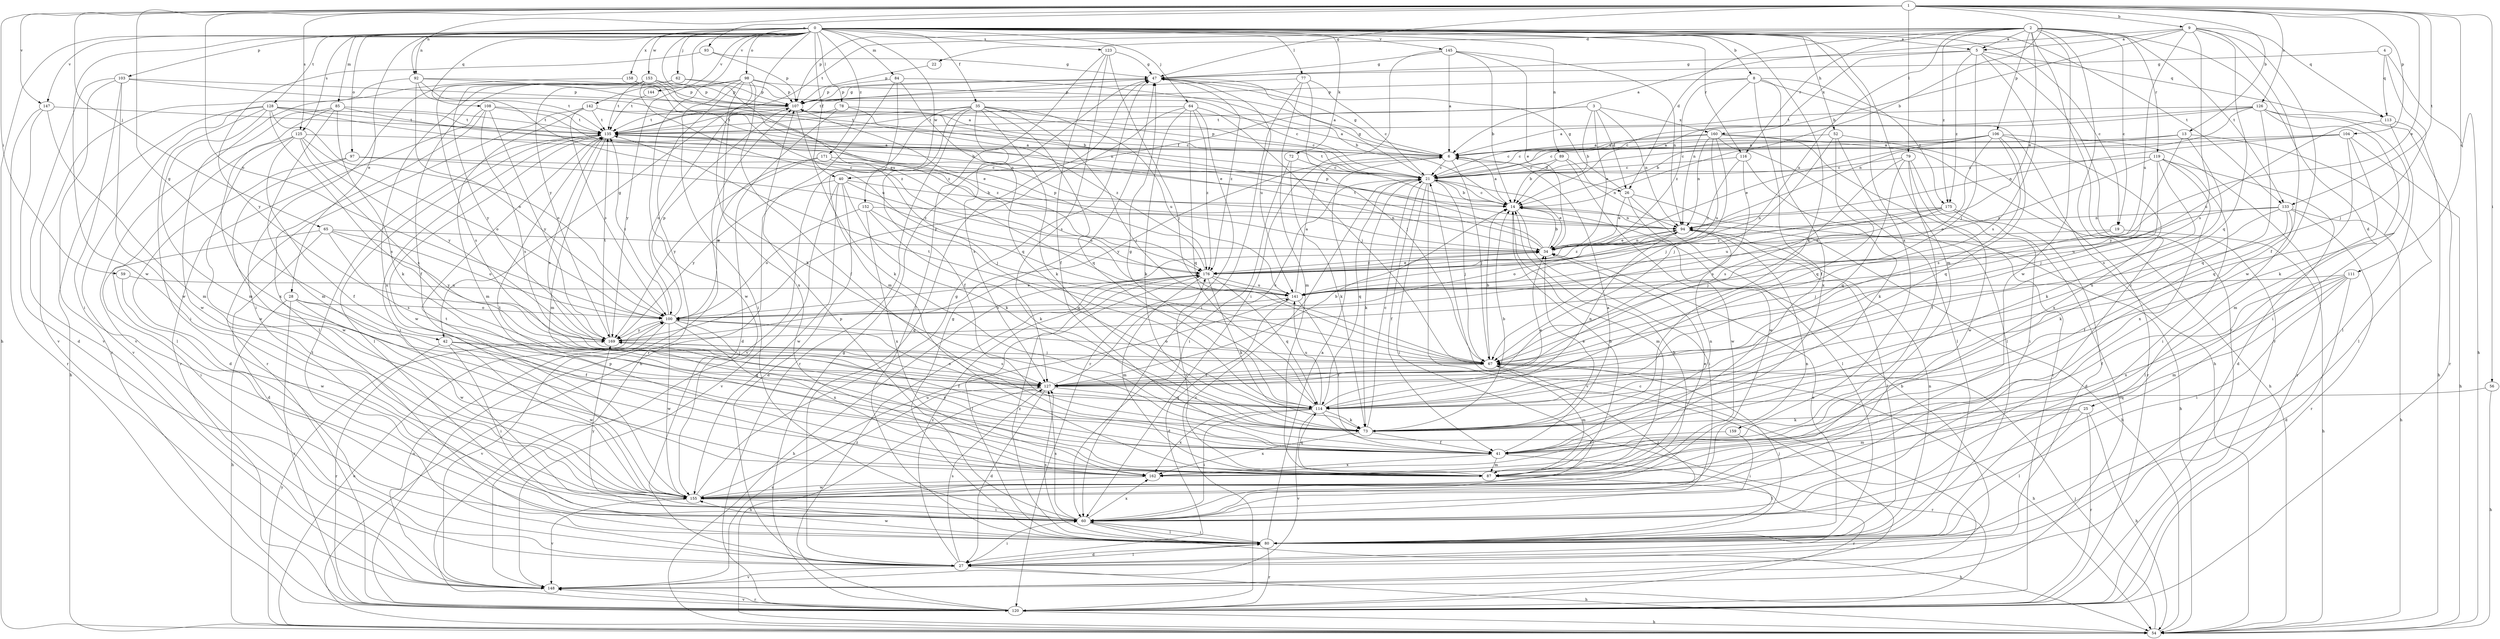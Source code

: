 strict digraph  {
0;
1;
2;
3;
4;
5;
6;
8;
9;
13;
14;
19;
21;
22;
25;
26;
27;
28;
34;
35;
40;
41;
42;
47;
52;
54;
56;
59;
60;
62;
64;
65;
67;
72;
73;
77;
78;
79;
80;
84;
85;
87;
89;
92;
93;
94;
97;
98;
100;
103;
104;
106;
107;
108;
111;
113;
114;
116;
119;
120;
123;
125;
126;
127;
128;
133;
135;
141;
142;
144;
145;
147;
148;
152;
153;
155;
158;
159;
160;
162;
169;
171;
175;
176;
0 -> 5  [label=a];
0 -> 8  [label=b];
0 -> 19  [label=c];
0 -> 28  [label=e];
0 -> 35  [label=f];
0 -> 40  [label=f];
0 -> 42  [label=g];
0 -> 52  [label=h];
0 -> 54  [label=h];
0 -> 62  [label=j];
0 -> 64  [label=j];
0 -> 72  [label=k];
0 -> 73  [label=k];
0 -> 77  [label=l];
0 -> 78  [label=l];
0 -> 84  [label=m];
0 -> 85  [label=m];
0 -> 87  [label=m];
0 -> 89  [label=n];
0 -> 92  [label=n];
0 -> 97  [label=o];
0 -> 98  [label=o];
0 -> 103  [label=p];
0 -> 108  [label=q];
0 -> 116  [label=r];
0 -> 123  [label=s];
0 -> 125  [label=s];
0 -> 128  [label=t];
0 -> 133  [label=t];
0 -> 141  [label=u];
0 -> 142  [label=v];
0 -> 144  [label=v];
0 -> 145  [label=v];
0 -> 147  [label=v];
0 -> 152  [label=w];
0 -> 153  [label=w];
0 -> 155  [label=w];
0 -> 158  [label=x];
0 -> 159  [label=x];
0 -> 169  [label=y];
0 -> 171  [label=z];
1 -> 9  [label=b];
1 -> 13  [label=b];
1 -> 14  [label=b];
1 -> 34  [label=e];
1 -> 42  [label=g];
1 -> 47  [label=g];
1 -> 56  [label=i];
1 -> 59  [label=i];
1 -> 65  [label=j];
1 -> 79  [label=l];
1 -> 92  [label=n];
1 -> 93  [label=n];
1 -> 100  [label=o];
1 -> 104  [label=p];
1 -> 111  [label=q];
1 -> 125  [label=s];
1 -> 126  [label=s];
1 -> 133  [label=t];
1 -> 147  [label=v];
2 -> 5  [label=a];
2 -> 19  [label=c];
2 -> 22  [label=d];
2 -> 25  [label=d];
2 -> 26  [label=d];
2 -> 34  [label=e];
2 -> 60  [label=i];
2 -> 106  [label=p];
2 -> 107  [label=p];
2 -> 116  [label=r];
2 -> 119  [label=r];
2 -> 120  [label=r];
2 -> 133  [label=t];
2 -> 135  [label=t];
2 -> 141  [label=u];
2 -> 155  [label=w];
2 -> 175  [label=z];
3 -> 14  [label=b];
3 -> 26  [label=d];
3 -> 34  [label=e];
3 -> 40  [label=f];
3 -> 94  [label=n];
3 -> 135  [label=t];
3 -> 160  [label=x];
4 -> 47  [label=g];
4 -> 54  [label=h];
4 -> 67  [label=j];
4 -> 113  [label=q];
5 -> 47  [label=g];
5 -> 67  [label=j];
5 -> 113  [label=q];
5 -> 120  [label=r];
5 -> 127  [label=s];
5 -> 160  [label=x];
5 -> 175  [label=z];
6 -> 21  [label=c];
6 -> 26  [label=d];
6 -> 47  [label=g];
6 -> 67  [label=j];
6 -> 107  [label=p];
6 -> 169  [label=y];
8 -> 41  [label=f];
8 -> 54  [label=h];
8 -> 94  [label=n];
8 -> 107  [label=p];
8 -> 162  [label=x];
8 -> 175  [label=z];
8 -> 176  [label=z];
9 -> 5  [label=a];
9 -> 6  [label=a];
9 -> 14  [label=b];
9 -> 41  [label=f];
9 -> 113  [label=q];
9 -> 114  [label=q];
9 -> 127  [label=s];
9 -> 141  [label=u];
9 -> 155  [label=w];
13 -> 6  [label=a];
13 -> 21  [label=c];
13 -> 80  [label=l];
13 -> 127  [label=s];
13 -> 169  [label=y];
14 -> 6  [label=a];
14 -> 21  [label=c];
14 -> 60  [label=i];
14 -> 87  [label=m];
14 -> 94  [label=n];
19 -> 34  [label=e];
19 -> 54  [label=h];
19 -> 67  [label=j];
21 -> 14  [label=b];
21 -> 34  [label=e];
21 -> 41  [label=f];
21 -> 47  [label=g];
21 -> 60  [label=i];
21 -> 67  [label=j];
21 -> 73  [label=k];
21 -> 114  [label=q];
21 -> 135  [label=t];
21 -> 148  [label=v];
22 -> 107  [label=p];
25 -> 54  [label=h];
25 -> 73  [label=k];
25 -> 80  [label=l];
25 -> 87  [label=m];
25 -> 120  [label=r];
26 -> 34  [label=e];
26 -> 47  [label=g];
26 -> 54  [label=h];
26 -> 80  [label=l];
26 -> 155  [label=w];
27 -> 14  [label=b];
27 -> 47  [label=g];
27 -> 54  [label=h];
27 -> 60  [label=i];
27 -> 80  [label=l];
27 -> 127  [label=s];
27 -> 135  [label=t];
27 -> 148  [label=v];
27 -> 176  [label=z];
28 -> 41  [label=f];
28 -> 54  [label=h];
28 -> 100  [label=o];
28 -> 120  [label=r];
28 -> 155  [label=w];
34 -> 14  [label=b];
34 -> 94  [label=n];
34 -> 107  [label=p];
34 -> 135  [label=t];
34 -> 176  [label=z];
35 -> 21  [label=c];
35 -> 41  [label=f];
35 -> 67  [label=j];
35 -> 73  [label=k];
35 -> 114  [label=q];
35 -> 120  [label=r];
35 -> 127  [label=s];
35 -> 135  [label=t];
35 -> 141  [label=u];
35 -> 148  [label=v];
40 -> 14  [label=b];
40 -> 27  [label=d];
40 -> 73  [label=k];
40 -> 141  [label=u];
40 -> 148  [label=v];
40 -> 155  [label=w];
40 -> 169  [label=y];
41 -> 6  [label=a];
41 -> 80  [label=l];
41 -> 87  [label=m];
41 -> 94  [label=n];
41 -> 162  [label=x];
41 -> 169  [label=y];
42 -> 60  [label=i];
42 -> 67  [label=j];
42 -> 114  [label=q];
42 -> 120  [label=r];
42 -> 155  [label=w];
47 -> 107  [label=p];
47 -> 135  [label=t];
47 -> 141  [label=u];
47 -> 176  [label=z];
52 -> 6  [label=a];
52 -> 67  [label=j];
52 -> 80  [label=l];
52 -> 114  [label=q];
52 -> 120  [label=r];
54 -> 14  [label=b];
54 -> 67  [label=j];
54 -> 100  [label=o];
54 -> 169  [label=y];
56 -> 54  [label=h];
56 -> 114  [label=q];
59 -> 141  [label=u];
59 -> 155  [label=w];
60 -> 54  [label=h];
60 -> 67  [label=j];
60 -> 80  [label=l];
60 -> 107  [label=p];
60 -> 127  [label=s];
60 -> 162  [label=x];
60 -> 169  [label=y];
62 -> 21  [label=c];
62 -> 41  [label=f];
62 -> 107  [label=p];
62 -> 162  [label=x];
64 -> 67  [label=j];
64 -> 73  [label=k];
64 -> 114  [label=q];
64 -> 120  [label=r];
64 -> 135  [label=t];
64 -> 169  [label=y];
64 -> 176  [label=z];
65 -> 27  [label=d];
65 -> 34  [label=e];
65 -> 60  [label=i];
65 -> 100  [label=o];
65 -> 127  [label=s];
65 -> 169  [label=y];
67 -> 14  [label=b];
67 -> 54  [label=h];
67 -> 87  [label=m];
67 -> 100  [label=o];
67 -> 127  [label=s];
67 -> 135  [label=t];
72 -> 21  [label=c];
72 -> 60  [label=i];
72 -> 73  [label=k];
73 -> 14  [label=b];
73 -> 21  [label=c];
73 -> 34  [label=e];
73 -> 41  [label=f];
73 -> 162  [label=x];
77 -> 21  [label=c];
77 -> 60  [label=i];
77 -> 67  [label=j];
77 -> 87  [label=m];
77 -> 107  [label=p];
78 -> 6  [label=a];
78 -> 27  [label=d];
78 -> 135  [label=t];
78 -> 176  [label=z];
79 -> 21  [label=c];
79 -> 41  [label=f];
79 -> 60  [label=i];
79 -> 114  [label=q];
79 -> 127  [label=s];
79 -> 155  [label=w];
80 -> 6  [label=a];
80 -> 27  [label=d];
80 -> 34  [label=e];
80 -> 47  [label=g];
80 -> 60  [label=i];
80 -> 67  [label=j];
80 -> 94  [label=n];
80 -> 120  [label=r];
80 -> 127  [label=s];
80 -> 155  [label=w];
80 -> 176  [label=z];
84 -> 14  [label=b];
84 -> 54  [label=h];
84 -> 87  [label=m];
84 -> 107  [label=p];
84 -> 114  [label=q];
85 -> 34  [label=e];
85 -> 73  [label=k];
85 -> 87  [label=m];
85 -> 135  [label=t];
85 -> 155  [label=w];
85 -> 162  [label=x];
87 -> 14  [label=b];
87 -> 34  [label=e];
87 -> 114  [label=q];
87 -> 120  [label=r];
87 -> 176  [label=z];
89 -> 14  [label=b];
89 -> 21  [label=c];
89 -> 94  [label=n];
89 -> 155  [label=w];
92 -> 6  [label=a];
92 -> 34  [label=e];
92 -> 100  [label=o];
92 -> 107  [label=p];
92 -> 135  [label=t];
92 -> 148  [label=v];
93 -> 47  [label=g];
93 -> 107  [label=p];
93 -> 169  [label=y];
94 -> 34  [label=e];
94 -> 80  [label=l];
94 -> 100  [label=o];
94 -> 176  [label=z];
97 -> 21  [label=c];
97 -> 27  [label=d];
97 -> 155  [label=w];
97 -> 176  [label=z];
98 -> 6  [label=a];
98 -> 41  [label=f];
98 -> 60  [label=i];
98 -> 73  [label=k];
98 -> 107  [label=p];
98 -> 120  [label=r];
98 -> 155  [label=w];
98 -> 162  [label=x];
98 -> 169  [label=y];
100 -> 34  [label=e];
100 -> 41  [label=f];
100 -> 107  [label=p];
100 -> 135  [label=t];
100 -> 148  [label=v];
100 -> 155  [label=w];
100 -> 162  [label=x];
100 -> 169  [label=y];
103 -> 60  [label=i];
103 -> 94  [label=n];
103 -> 107  [label=p];
103 -> 120  [label=r];
103 -> 148  [label=v];
103 -> 155  [label=w];
104 -> 6  [label=a];
104 -> 21  [label=c];
104 -> 54  [label=h];
104 -> 87  [label=m];
104 -> 94  [label=n];
104 -> 114  [label=q];
106 -> 6  [label=a];
106 -> 14  [label=b];
106 -> 21  [label=c];
106 -> 34  [label=e];
106 -> 100  [label=o];
106 -> 114  [label=q];
106 -> 120  [label=r];
106 -> 127  [label=s];
106 -> 162  [label=x];
107 -> 47  [label=g];
107 -> 73  [label=k];
107 -> 100  [label=o];
107 -> 135  [label=t];
108 -> 80  [label=l];
108 -> 120  [label=r];
108 -> 127  [label=s];
108 -> 135  [label=t];
108 -> 169  [label=y];
108 -> 176  [label=z];
111 -> 27  [label=d];
111 -> 41  [label=f];
111 -> 60  [label=i];
111 -> 87  [label=m];
111 -> 141  [label=u];
111 -> 162  [label=x];
113 -> 54  [label=h];
113 -> 80  [label=l];
113 -> 141  [label=u];
114 -> 34  [label=e];
114 -> 47  [label=g];
114 -> 60  [label=i];
114 -> 73  [label=k];
114 -> 94  [label=n];
114 -> 100  [label=o];
114 -> 120  [label=r];
114 -> 141  [label=u];
114 -> 148  [label=v];
114 -> 162  [label=x];
116 -> 21  [label=c];
116 -> 73  [label=k];
116 -> 127  [label=s];
116 -> 176  [label=z];
119 -> 21  [label=c];
119 -> 27  [label=d];
119 -> 60  [label=i];
119 -> 67  [label=j];
119 -> 73  [label=k];
119 -> 162  [label=x];
119 -> 176  [label=z];
120 -> 21  [label=c];
120 -> 47  [label=g];
120 -> 54  [label=h];
120 -> 107  [label=p];
120 -> 148  [label=v];
120 -> 176  [label=z];
123 -> 41  [label=f];
123 -> 47  [label=g];
123 -> 67  [label=j];
123 -> 80  [label=l];
123 -> 127  [label=s];
125 -> 6  [label=a];
125 -> 41  [label=f];
125 -> 80  [label=l];
125 -> 100  [label=o];
125 -> 127  [label=s];
125 -> 155  [label=w];
125 -> 169  [label=y];
126 -> 6  [label=a];
126 -> 21  [label=c];
126 -> 60  [label=i];
126 -> 73  [label=k];
126 -> 94  [label=n];
126 -> 114  [label=q];
126 -> 120  [label=r];
126 -> 135  [label=t];
127 -> 14  [label=b];
127 -> 21  [label=c];
127 -> 27  [label=d];
127 -> 54  [label=h];
127 -> 114  [label=q];
128 -> 14  [label=b];
128 -> 54  [label=h];
128 -> 60  [label=i];
128 -> 87  [label=m];
128 -> 94  [label=n];
128 -> 100  [label=o];
128 -> 127  [label=s];
128 -> 135  [label=t];
128 -> 148  [label=v];
133 -> 41  [label=f];
133 -> 54  [label=h];
133 -> 73  [label=k];
133 -> 80  [label=l];
133 -> 94  [label=n];
133 -> 120  [label=r];
133 -> 141  [label=u];
135 -> 6  [label=a];
135 -> 60  [label=i];
135 -> 80  [label=l];
135 -> 87  [label=m];
135 -> 127  [label=s];
135 -> 155  [label=w];
141 -> 6  [label=a];
141 -> 27  [label=d];
141 -> 41  [label=f];
141 -> 100  [label=o];
142 -> 21  [label=c];
142 -> 34  [label=e];
142 -> 87  [label=m];
142 -> 100  [label=o];
142 -> 120  [label=r];
142 -> 135  [label=t];
144 -> 135  [label=t];
145 -> 6  [label=a];
145 -> 14  [label=b];
145 -> 34  [label=e];
145 -> 47  [label=g];
145 -> 60  [label=i];
145 -> 94  [label=n];
147 -> 27  [label=d];
147 -> 87  [label=m];
147 -> 120  [label=r];
147 -> 135  [label=t];
148 -> 21  [label=c];
148 -> 100  [label=o];
148 -> 120  [label=r];
148 -> 127  [label=s];
152 -> 73  [label=k];
152 -> 94  [label=n];
152 -> 100  [label=o];
152 -> 114  [label=q];
152 -> 162  [label=x];
153 -> 14  [label=b];
153 -> 60  [label=i];
153 -> 107  [label=p];
153 -> 127  [label=s];
153 -> 135  [label=t];
153 -> 141  [label=u];
153 -> 169  [label=y];
153 -> 176  [label=z];
155 -> 14  [label=b];
155 -> 47  [label=g];
155 -> 60  [label=i];
155 -> 94  [label=n];
155 -> 135  [label=t];
155 -> 141  [label=u];
155 -> 148  [label=v];
158 -> 107  [label=p];
158 -> 148  [label=v];
158 -> 176  [label=z];
159 -> 41  [label=f];
159 -> 60  [label=i];
160 -> 6  [label=a];
160 -> 21  [label=c];
160 -> 54  [label=h];
160 -> 67  [label=j];
160 -> 80  [label=l];
160 -> 94  [label=n];
160 -> 120  [label=r];
160 -> 141  [label=u];
162 -> 135  [label=t];
162 -> 155  [label=w];
169 -> 67  [label=j];
169 -> 127  [label=s];
169 -> 135  [label=t];
171 -> 21  [label=c];
171 -> 67  [label=j];
171 -> 100  [label=o];
171 -> 169  [label=y];
175 -> 27  [label=d];
175 -> 67  [label=j];
175 -> 94  [label=n];
175 -> 141  [label=u];
175 -> 148  [label=v];
175 -> 176  [label=z];
176 -> 34  [label=e];
176 -> 54  [label=h];
176 -> 73  [label=k];
176 -> 80  [label=l];
176 -> 87  [label=m];
176 -> 107  [label=p];
176 -> 114  [label=q];
176 -> 141  [label=u];
}
